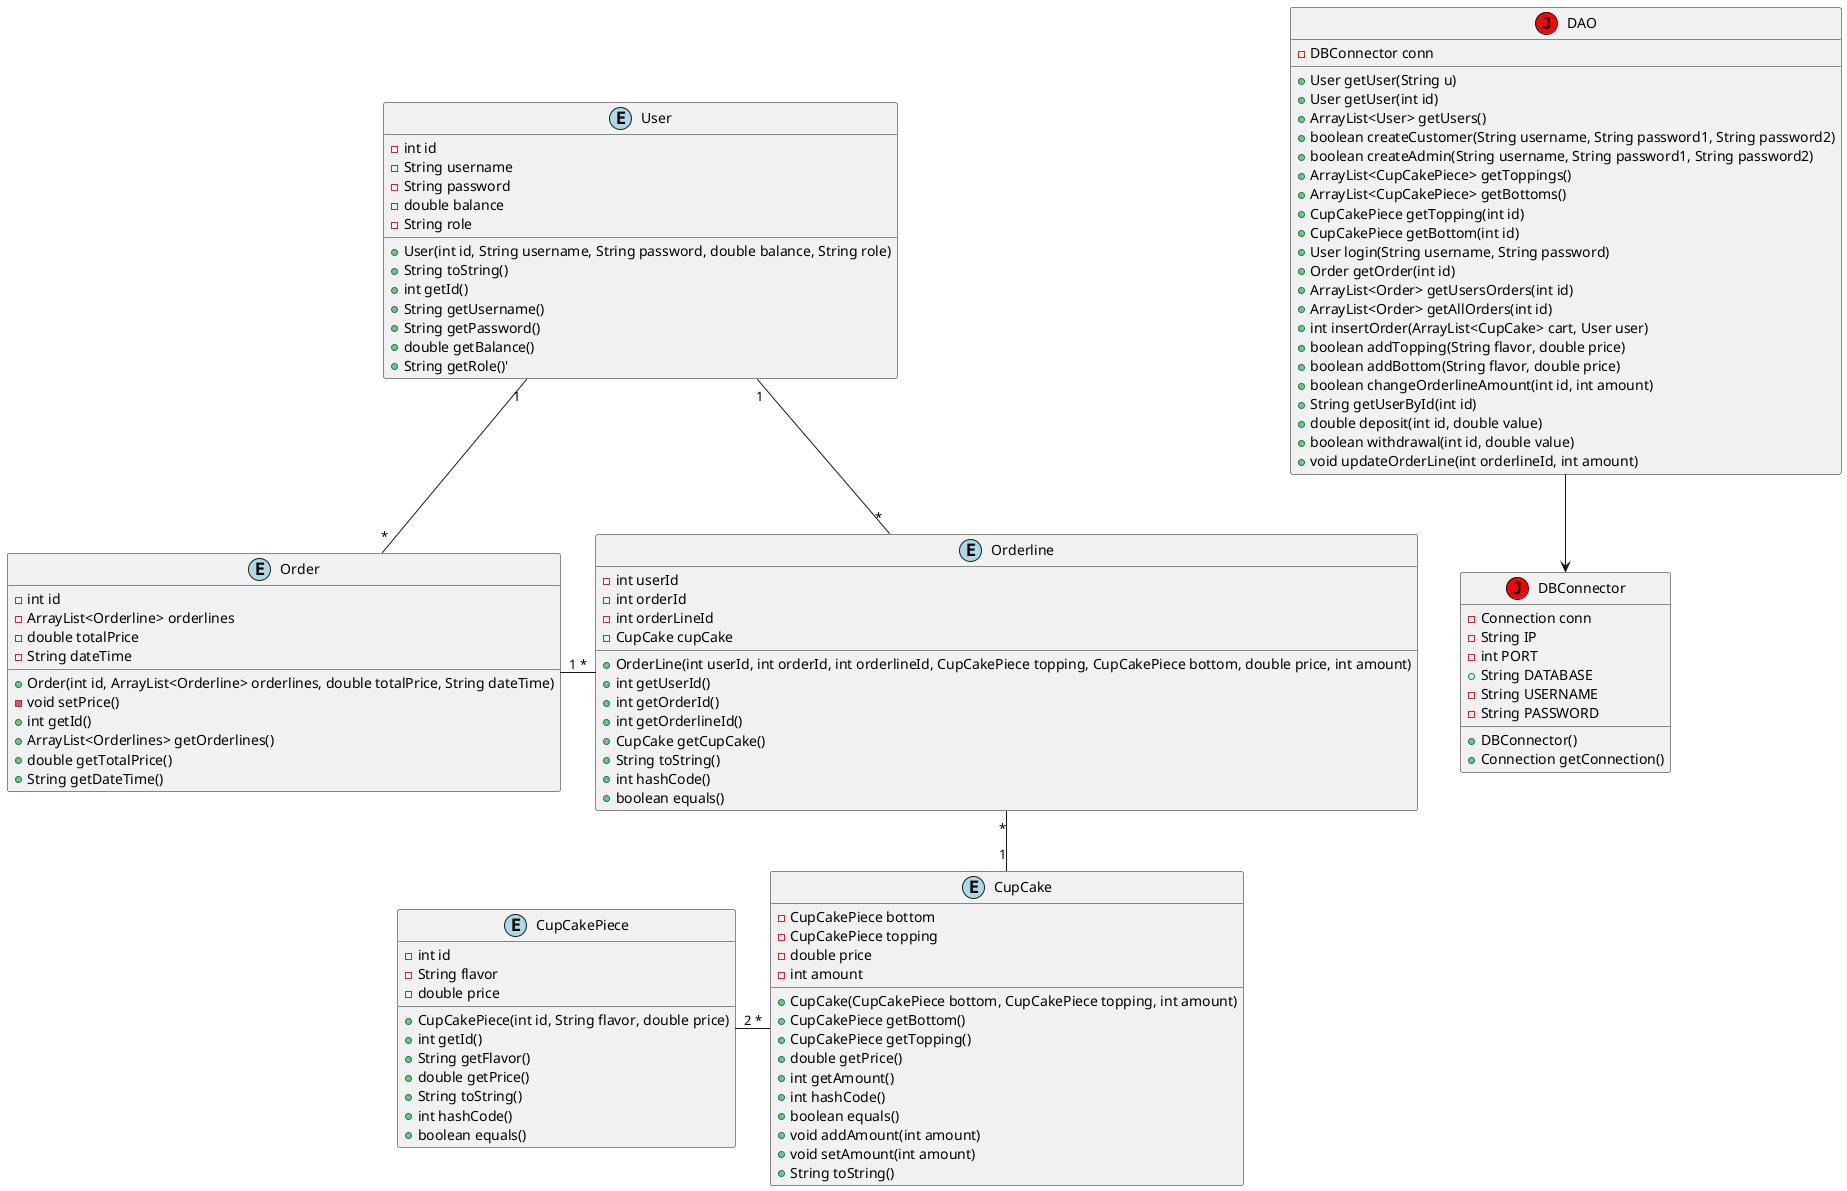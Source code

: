 @startuml

skinparam shadowing false

class DAO << (J,red) >>
class DBConnector << (J,red) >>
class CupCake << (E,lightblue) >>
class CupCakePiece << (E,lightblue) >>
class Order << (E,lightblue) >>
class Orderline << (E,lightblue) >>
class User << (E,lightblue) >>

CupCake : - CupCakePiece bottom
CupCake : - CupCakePiece topping
CupCake : - double price
CupCake : - int amount
CupCake : + CupCake(CupCakePiece bottom, CupCakePiece topping, int amount)
CupCake : + CupCakePiece getBottom()
CupCake : + CupCakePiece getTopping()
CupCake : + double getPrice()
CupCake : + int getAmount()
CupCake : + int hashCode()
CupCake : + boolean equals()
CupCake : + void addAmount(int amount)
CupCake : + void setAmount(int amount)
CupCake : + String toString()
CupCakePiece : - int id
CupCakePiece : - String flavor
CupCakePiece : - double price
CupCakePiece : + CupCakePiece(int id, String flavor, double price)
CupCakePiece : + int getId()
CupCakePiece : + String getFlavor()
CupCakePiece : + double getPrice()
CupCakePiece : + String toString()
CupCakePiece : + int hashCode()
CupCakePiece : + boolean equals()
Order : - int id
Order : - ArrayList<Orderline> orderlines
Order : - double totalPrice
Order : - String dateTime
Order : + Order(int id, ArrayList<Orderline> orderlines, double totalPrice, String dateTime)
Order : - void setPrice()
Order : + int getId()
Order : + ArrayList<Orderlines> getOrderlines()
Order : + double getTotalPrice()
Order : + String getDateTime()
Orderline : - int userId
Orderline : - int orderId
Orderline : - int orderLineId
Orderline : - CupCake cupCake
Orderline : + OrderLine(int userId, int orderId, int orderlineId, CupCakePiece topping, CupCakePiece bottom, double price, int amount)
Orderline : + int getUserId()
Orderline : + int getOrderId()
Orderline : + int getOrderlineId()
Orderline : + CupCake getCupCake()
Orderline : + String toString()
Orderline : + int hashCode()
Orderline : + boolean equals()
User : - int id
User : - String username
User : - String password
User : - double balance
User : - String role
User : + User(int id, String username, String password, double balance, String role)
User : + String toString()
User : + int getId()
User : + String getUsername()
User : + String getPassword()
User : + double getBalance()
User : + String getRole()'
DAO : - DBConnector conn
DAO : + User getUser(String u)
DAO : + User getUser(int id)
DAO : + ArrayList<User> getUsers()
DAO : + boolean createCustomer(String username, String password1, String password2)
DAO : + boolean createAdmin(String username, String password1, String password2)
DAO : + ArrayList<CupCakePiece> getToppings()
DAO : + ArrayList<CupCakePiece> getBottoms()
DAO : + CupCakePiece getTopping(int id)
DAO : + CupCakePiece getBottom(int id)
DAO : + User login(String username, String password)
DAO : + Order getOrder(int id)
DAO : + ArrayList<Order> getUsersOrders(int id)
DAO : + ArrayList<Order> getAllOrders(int id)
DAO : + int insertOrder(ArrayList<CupCake> cart, User user)
DAO : + boolean addTopping(String flavor, double price)
DAO : + boolean addBottom(String flavor, double price)
DAO : + boolean changeOrderlineAmount(int id, int amount)
DAO : + String getUserById(int id)
DAO : + double deposit(int id, double value)
DAO : + boolean withdrawal(int id, double value)
DAO : + void updateOrderLine(int orderlineId, int amount)
DBConnector : - Connection conn
DBConnector : - String IP
DBConnector : - int PORT
DBConnector : + String DATABASE
DBConnector : - String USERNAME
DBConnector : - String PASSWORD
DBConnector : + DBConnector()
DBConnector : + Connection getConnection()

CupCake "*" -left- "2" CupCakePiece
Order "1" -right- "*" Orderline
Orderline "*" -- "1" CupCake
User "1" -- "*" Order
User "1" -- "*" Orderline
DAO --> DBConnector

@enduml

